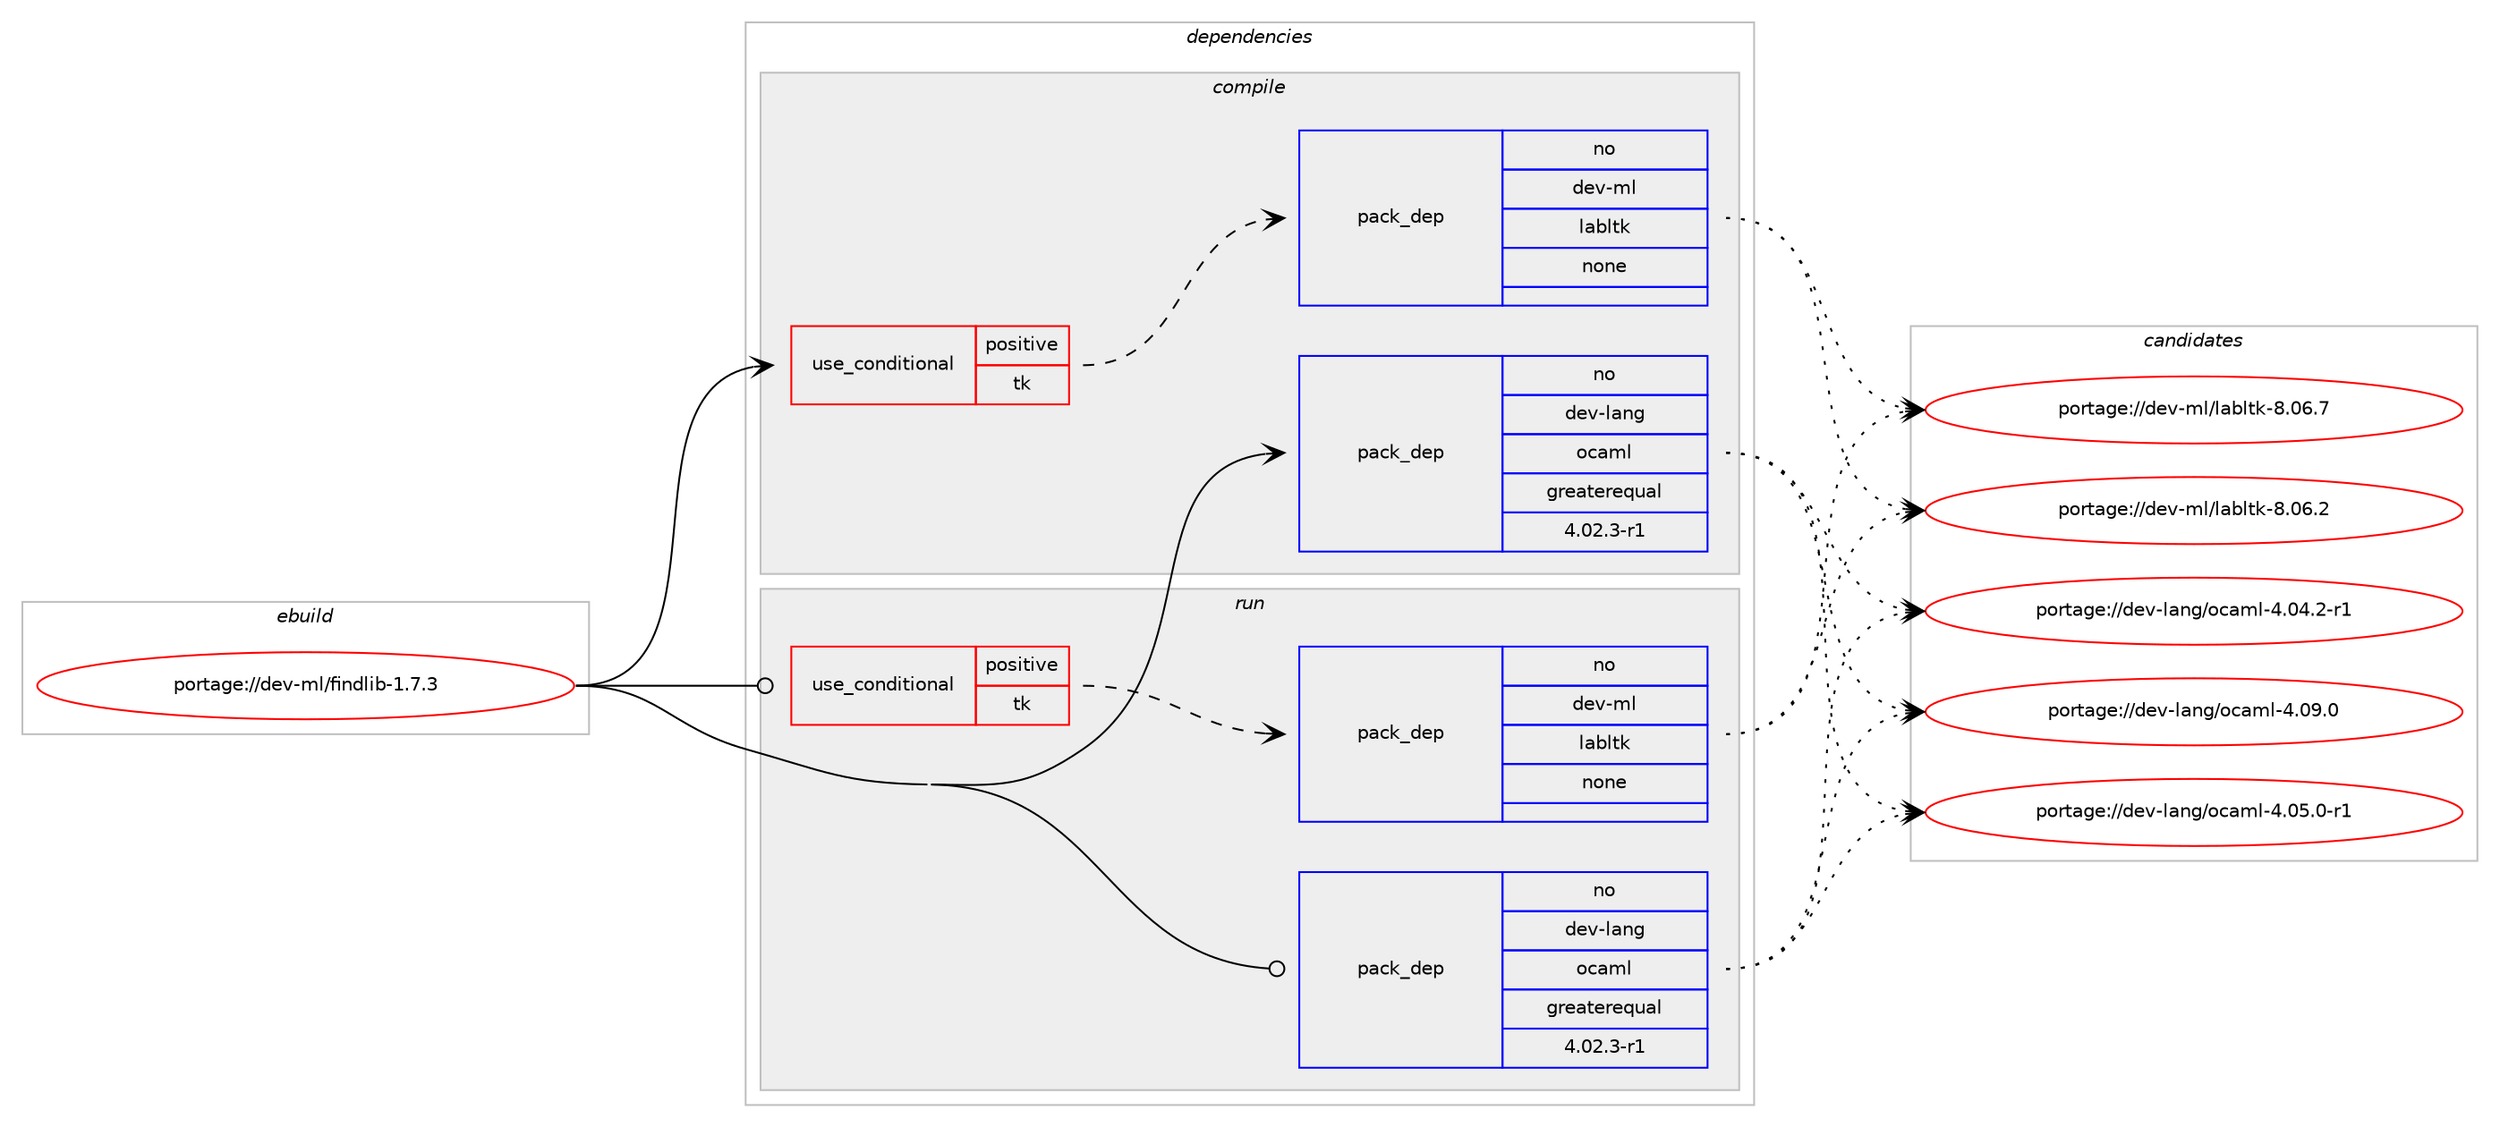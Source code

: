 digraph prolog {

# *************
# Graph options
# *************

newrank=true;
concentrate=true;
compound=true;
graph [rankdir=LR,fontname=Helvetica,fontsize=10,ranksep=1.5];#, ranksep=2.5, nodesep=0.2];
edge  [arrowhead=vee];
node  [fontname=Helvetica,fontsize=10];

# **********
# The ebuild
# **********

subgraph cluster_leftcol {
color=gray;
rank=same;
label=<<i>ebuild</i>>;
id [label="portage://dev-ml/findlib-1.7.3", color=red, width=4, href="../dev-ml/findlib-1.7.3.svg"];
}

# ****************
# The dependencies
# ****************

subgraph cluster_midcol {
color=gray;
label=<<i>dependencies</i>>;
subgraph cluster_compile {
fillcolor="#eeeeee";
style=filled;
label=<<i>compile</i>>;
subgraph cond122992 {
dependency503851 [label=<<TABLE BORDER="0" CELLBORDER="1" CELLSPACING="0" CELLPADDING="4"><TR><TD ROWSPAN="3" CELLPADDING="10">use_conditional</TD></TR><TR><TD>positive</TD></TR><TR><TD>tk</TD></TR></TABLE>>, shape=none, color=red];
subgraph pack375723 {
dependency503852 [label=<<TABLE BORDER="0" CELLBORDER="1" CELLSPACING="0" CELLPADDING="4" WIDTH="220"><TR><TD ROWSPAN="6" CELLPADDING="30">pack_dep</TD></TR><TR><TD WIDTH="110">no</TD></TR><TR><TD>dev-ml</TD></TR><TR><TD>labltk</TD></TR><TR><TD>none</TD></TR><TR><TD></TD></TR></TABLE>>, shape=none, color=blue];
}
dependency503851:e -> dependency503852:w [weight=20,style="dashed",arrowhead="vee"];
}
id:e -> dependency503851:w [weight=20,style="solid",arrowhead="vee"];
subgraph pack375724 {
dependency503853 [label=<<TABLE BORDER="0" CELLBORDER="1" CELLSPACING="0" CELLPADDING="4" WIDTH="220"><TR><TD ROWSPAN="6" CELLPADDING="30">pack_dep</TD></TR><TR><TD WIDTH="110">no</TD></TR><TR><TD>dev-lang</TD></TR><TR><TD>ocaml</TD></TR><TR><TD>greaterequal</TD></TR><TR><TD>4.02.3-r1</TD></TR></TABLE>>, shape=none, color=blue];
}
id:e -> dependency503853:w [weight=20,style="solid",arrowhead="vee"];
}
subgraph cluster_compileandrun {
fillcolor="#eeeeee";
style=filled;
label=<<i>compile and run</i>>;
}
subgraph cluster_run {
fillcolor="#eeeeee";
style=filled;
label=<<i>run</i>>;
subgraph cond122993 {
dependency503854 [label=<<TABLE BORDER="0" CELLBORDER="1" CELLSPACING="0" CELLPADDING="4"><TR><TD ROWSPAN="3" CELLPADDING="10">use_conditional</TD></TR><TR><TD>positive</TD></TR><TR><TD>tk</TD></TR></TABLE>>, shape=none, color=red];
subgraph pack375725 {
dependency503855 [label=<<TABLE BORDER="0" CELLBORDER="1" CELLSPACING="0" CELLPADDING="4" WIDTH="220"><TR><TD ROWSPAN="6" CELLPADDING="30">pack_dep</TD></TR><TR><TD WIDTH="110">no</TD></TR><TR><TD>dev-ml</TD></TR><TR><TD>labltk</TD></TR><TR><TD>none</TD></TR><TR><TD></TD></TR></TABLE>>, shape=none, color=blue];
}
dependency503854:e -> dependency503855:w [weight=20,style="dashed",arrowhead="vee"];
}
id:e -> dependency503854:w [weight=20,style="solid",arrowhead="odot"];
subgraph pack375726 {
dependency503856 [label=<<TABLE BORDER="0" CELLBORDER="1" CELLSPACING="0" CELLPADDING="4" WIDTH="220"><TR><TD ROWSPAN="6" CELLPADDING="30">pack_dep</TD></TR><TR><TD WIDTH="110">no</TD></TR><TR><TD>dev-lang</TD></TR><TR><TD>ocaml</TD></TR><TR><TD>greaterequal</TD></TR><TR><TD>4.02.3-r1</TD></TR></TABLE>>, shape=none, color=blue];
}
id:e -> dependency503856:w [weight=20,style="solid",arrowhead="odot"];
}
}

# **************
# The candidates
# **************

subgraph cluster_choices {
rank=same;
color=gray;
label=<<i>candidates</i>>;

subgraph choice375723 {
color=black;
nodesep=1;
choice1001011184510910847108979810811610745564648544655 [label="portage://dev-ml/labltk-8.06.7", color=red, width=4,href="../dev-ml/labltk-8.06.7.svg"];
choice1001011184510910847108979810811610745564648544650 [label="portage://dev-ml/labltk-8.06.2", color=red, width=4,href="../dev-ml/labltk-8.06.2.svg"];
dependency503852:e -> choice1001011184510910847108979810811610745564648544655:w [style=dotted,weight="100"];
dependency503852:e -> choice1001011184510910847108979810811610745564648544650:w [style=dotted,weight="100"];
}
subgraph choice375724 {
color=black;
nodesep=1;
choice100101118451089711010347111999710910845524648574648 [label="portage://dev-lang/ocaml-4.09.0", color=red, width=4,href="../dev-lang/ocaml-4.09.0.svg"];
choice1001011184510897110103471119997109108455246485346484511449 [label="portage://dev-lang/ocaml-4.05.0-r1", color=red, width=4,href="../dev-lang/ocaml-4.05.0-r1.svg"];
choice1001011184510897110103471119997109108455246485246504511449 [label="portage://dev-lang/ocaml-4.04.2-r1", color=red, width=4,href="../dev-lang/ocaml-4.04.2-r1.svg"];
dependency503853:e -> choice100101118451089711010347111999710910845524648574648:w [style=dotted,weight="100"];
dependency503853:e -> choice1001011184510897110103471119997109108455246485346484511449:w [style=dotted,weight="100"];
dependency503853:e -> choice1001011184510897110103471119997109108455246485246504511449:w [style=dotted,weight="100"];
}
subgraph choice375725 {
color=black;
nodesep=1;
choice1001011184510910847108979810811610745564648544655 [label="portage://dev-ml/labltk-8.06.7", color=red, width=4,href="../dev-ml/labltk-8.06.7.svg"];
choice1001011184510910847108979810811610745564648544650 [label="portage://dev-ml/labltk-8.06.2", color=red, width=4,href="../dev-ml/labltk-8.06.2.svg"];
dependency503855:e -> choice1001011184510910847108979810811610745564648544655:w [style=dotted,weight="100"];
dependency503855:e -> choice1001011184510910847108979810811610745564648544650:w [style=dotted,weight="100"];
}
subgraph choice375726 {
color=black;
nodesep=1;
choice100101118451089711010347111999710910845524648574648 [label="portage://dev-lang/ocaml-4.09.0", color=red, width=4,href="../dev-lang/ocaml-4.09.0.svg"];
choice1001011184510897110103471119997109108455246485346484511449 [label="portage://dev-lang/ocaml-4.05.0-r1", color=red, width=4,href="../dev-lang/ocaml-4.05.0-r1.svg"];
choice1001011184510897110103471119997109108455246485246504511449 [label="portage://dev-lang/ocaml-4.04.2-r1", color=red, width=4,href="../dev-lang/ocaml-4.04.2-r1.svg"];
dependency503856:e -> choice100101118451089711010347111999710910845524648574648:w [style=dotted,weight="100"];
dependency503856:e -> choice1001011184510897110103471119997109108455246485346484511449:w [style=dotted,weight="100"];
dependency503856:e -> choice1001011184510897110103471119997109108455246485246504511449:w [style=dotted,weight="100"];
}
}

}
